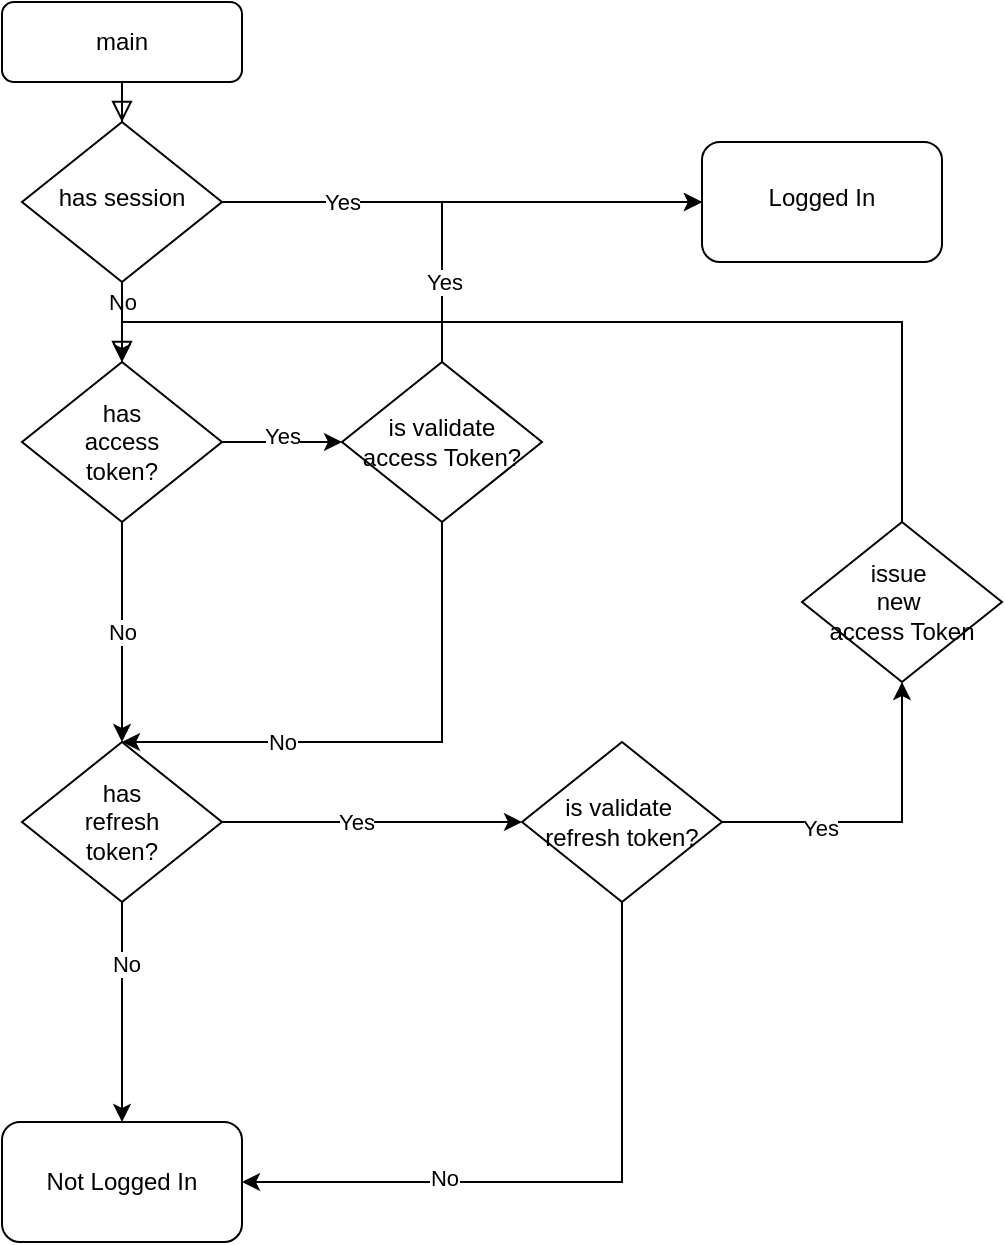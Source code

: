 <mxfile version="23.1.1" type="github">
  <diagram id="C5RBs43oDa-KdzZeNtuy" name="Page-1">
    <mxGraphModel dx="1386" dy="791" grid="1" gridSize="10" guides="1" tooltips="1" connect="1" arrows="1" fold="1" page="1" pageScale="1" pageWidth="827" pageHeight="1169" math="0" shadow="0">
      <root>
        <mxCell id="WIyWlLk6GJQsqaUBKTNV-0" />
        <mxCell id="WIyWlLk6GJQsqaUBKTNV-1" parent="WIyWlLk6GJQsqaUBKTNV-0" />
        <mxCell id="WIyWlLk6GJQsqaUBKTNV-2" value="" style="rounded=0;html=1;jettySize=auto;orthogonalLoop=1;fontSize=11;endArrow=block;endFill=0;endSize=8;strokeWidth=1;shadow=0;labelBackgroundColor=none;edgeStyle=orthogonalEdgeStyle;" parent="WIyWlLk6GJQsqaUBKTNV-1" source="WIyWlLk6GJQsqaUBKTNV-3" target="WIyWlLk6GJQsqaUBKTNV-6" edge="1">
          <mxGeometry relative="1" as="geometry" />
        </mxCell>
        <mxCell id="WIyWlLk6GJQsqaUBKTNV-3" value="main" style="rounded=1;whiteSpace=wrap;html=1;fontSize=12;glass=0;strokeWidth=1;shadow=0;" parent="WIyWlLk6GJQsqaUBKTNV-1" vertex="1">
          <mxGeometry x="30" y="20" width="120" height="40" as="geometry" />
        </mxCell>
        <mxCell id="WIyWlLk6GJQsqaUBKTNV-5" value="No" style="edgeStyle=orthogonalEdgeStyle;rounded=0;html=1;jettySize=auto;orthogonalLoop=1;fontSize=11;endArrow=block;endFill=0;endSize=8;strokeWidth=1;shadow=0;labelBackgroundColor=none;entryX=0.5;entryY=0;entryDx=0;entryDy=0;" parent="WIyWlLk6GJQsqaUBKTNV-1" source="WIyWlLk6GJQsqaUBKTNV-6" target="Mldh0WyEP9pd3BvX9lU2-0" edge="1">
          <mxGeometry x="-0.01" y="-10" relative="1" as="geometry">
            <mxPoint x="10" y="-10" as="offset" />
            <mxPoint x="200" y="150" as="targetPoint" />
          </mxGeometry>
        </mxCell>
        <mxCell id="Mldh0WyEP9pd3BvX9lU2-22" value="" style="edgeStyle=orthogonalEdgeStyle;rounded=0;orthogonalLoop=1;jettySize=auto;html=1;" edge="1" parent="WIyWlLk6GJQsqaUBKTNV-1" source="WIyWlLk6GJQsqaUBKTNV-6" target="Mldh0WyEP9pd3BvX9lU2-21">
          <mxGeometry relative="1" as="geometry" />
        </mxCell>
        <mxCell id="Mldh0WyEP9pd3BvX9lU2-23" value="Yes" style="edgeLabel;html=1;align=center;verticalAlign=middle;resizable=0;points=[];" vertex="1" connectable="0" parent="Mldh0WyEP9pd3BvX9lU2-22">
          <mxGeometry x="-0.292" y="4" relative="1" as="geometry">
            <mxPoint x="-25" y="4" as="offset" />
          </mxGeometry>
        </mxCell>
        <mxCell id="WIyWlLk6GJQsqaUBKTNV-6" value="has session" style="rhombus;whiteSpace=wrap;html=1;shadow=0;fontFamily=Helvetica;fontSize=12;align=center;strokeWidth=1;spacing=6;spacingTop=-4;" parent="WIyWlLk6GJQsqaUBKTNV-1" vertex="1">
          <mxGeometry x="40" y="80" width="100" height="80" as="geometry" />
        </mxCell>
        <mxCell id="Mldh0WyEP9pd3BvX9lU2-4" value="" style="edgeStyle=orthogonalEdgeStyle;rounded=0;orthogonalLoop=1;jettySize=auto;html=1;" edge="1" parent="WIyWlLk6GJQsqaUBKTNV-1" source="Mldh0WyEP9pd3BvX9lU2-0" target="Mldh0WyEP9pd3BvX9lU2-3">
          <mxGeometry relative="1" as="geometry">
            <Array as="points">
              <mxPoint x="90" y="390" />
              <mxPoint x="90" y="390" />
            </Array>
          </mxGeometry>
        </mxCell>
        <mxCell id="Mldh0WyEP9pd3BvX9lU2-6" value="No" style="edgeLabel;html=1;align=center;verticalAlign=middle;resizable=0;points=[];" vertex="1" connectable="0" parent="Mldh0WyEP9pd3BvX9lU2-4">
          <mxGeometry relative="1" as="geometry">
            <mxPoint as="offset" />
          </mxGeometry>
        </mxCell>
        <mxCell id="Mldh0WyEP9pd3BvX9lU2-30" value="" style="edgeStyle=orthogonalEdgeStyle;rounded=0;orthogonalLoop=1;jettySize=auto;html=1;" edge="1" parent="WIyWlLk6GJQsqaUBKTNV-1" source="Mldh0WyEP9pd3BvX9lU2-0" target="Mldh0WyEP9pd3BvX9lU2-29">
          <mxGeometry relative="1" as="geometry" />
        </mxCell>
        <mxCell id="Mldh0WyEP9pd3BvX9lU2-36" value="Yes" style="edgeLabel;html=1;align=center;verticalAlign=middle;resizable=0;points=[];" vertex="1" connectable="0" parent="Mldh0WyEP9pd3BvX9lU2-30">
          <mxGeometry y="3" relative="1" as="geometry">
            <mxPoint as="offset" />
          </mxGeometry>
        </mxCell>
        <mxCell id="Mldh0WyEP9pd3BvX9lU2-0" value="has &lt;br&gt;access&lt;br&gt;token?" style="rhombus;whiteSpace=wrap;html=1;" vertex="1" parent="WIyWlLk6GJQsqaUBKTNV-1">
          <mxGeometry x="40" y="200" width="100" height="80" as="geometry" />
        </mxCell>
        <mxCell id="Mldh0WyEP9pd3BvX9lU2-19" value="" style="edgeStyle=orthogonalEdgeStyle;rounded=0;orthogonalLoop=1;jettySize=auto;html=1;" edge="1" parent="WIyWlLk6GJQsqaUBKTNV-1" source="Mldh0WyEP9pd3BvX9lU2-3" target="Mldh0WyEP9pd3BvX9lU2-18">
          <mxGeometry relative="1" as="geometry" />
        </mxCell>
        <mxCell id="Mldh0WyEP9pd3BvX9lU2-20" value="No" style="edgeLabel;html=1;align=center;verticalAlign=middle;resizable=0;points=[];" vertex="1" connectable="0" parent="Mldh0WyEP9pd3BvX9lU2-19">
          <mxGeometry x="-0.45" y="2" relative="1" as="geometry">
            <mxPoint as="offset" />
          </mxGeometry>
        </mxCell>
        <mxCell id="Mldh0WyEP9pd3BvX9lU2-39" value="" style="edgeStyle=orthogonalEdgeStyle;rounded=0;orthogonalLoop=1;jettySize=auto;html=1;" edge="1" parent="WIyWlLk6GJQsqaUBKTNV-1" source="Mldh0WyEP9pd3BvX9lU2-3" target="Mldh0WyEP9pd3BvX9lU2-38">
          <mxGeometry relative="1" as="geometry" />
        </mxCell>
        <mxCell id="Mldh0WyEP9pd3BvX9lU2-40" value="Yes" style="edgeLabel;html=1;align=center;verticalAlign=middle;resizable=0;points=[];" vertex="1" connectable="0" parent="Mldh0WyEP9pd3BvX9lU2-39">
          <mxGeometry x="-0.116" relative="1" as="geometry">
            <mxPoint as="offset" />
          </mxGeometry>
        </mxCell>
        <mxCell id="Mldh0WyEP9pd3BvX9lU2-3" value="has &lt;br&gt;refresh&lt;br&gt;token?" style="rhombus;whiteSpace=wrap;html=1;" vertex="1" parent="WIyWlLk6GJQsqaUBKTNV-1">
          <mxGeometry x="40" y="390" width="100" height="80" as="geometry" />
        </mxCell>
        <mxCell id="Mldh0WyEP9pd3BvX9lU2-18" value="Not Logged In" style="rounded=1;whiteSpace=wrap;html=1;" vertex="1" parent="WIyWlLk6GJQsqaUBKTNV-1">
          <mxGeometry x="30" y="580" width="120" height="60" as="geometry" />
        </mxCell>
        <mxCell id="Mldh0WyEP9pd3BvX9lU2-21" value="Logged In" style="rounded=1;whiteSpace=wrap;html=1;shadow=0;strokeWidth=1;spacing=6;spacingTop=-4;" vertex="1" parent="WIyWlLk6GJQsqaUBKTNV-1">
          <mxGeometry x="380" y="90" width="120" height="60" as="geometry" />
        </mxCell>
        <mxCell id="Mldh0WyEP9pd3BvX9lU2-31" style="edgeStyle=orthogonalEdgeStyle;rounded=0;orthogonalLoop=1;jettySize=auto;html=1;entryX=0.5;entryY=0;entryDx=0;entryDy=0;" edge="1" parent="WIyWlLk6GJQsqaUBKTNV-1" source="Mldh0WyEP9pd3BvX9lU2-29" target="Mldh0WyEP9pd3BvX9lU2-3">
          <mxGeometry relative="1" as="geometry">
            <mxPoint x="90" y="310" as="targetPoint" />
            <Array as="points">
              <mxPoint x="250" y="390" />
            </Array>
          </mxGeometry>
        </mxCell>
        <mxCell id="Mldh0WyEP9pd3BvX9lU2-32" value="No" style="edgeLabel;html=1;align=center;verticalAlign=middle;resizable=0;points=[];" vertex="1" connectable="0" parent="Mldh0WyEP9pd3BvX9lU2-31">
          <mxGeometry x="-0.157" relative="1" as="geometry">
            <mxPoint x="-76" as="offset" />
          </mxGeometry>
        </mxCell>
        <mxCell id="Mldh0WyEP9pd3BvX9lU2-33" style="edgeStyle=orthogonalEdgeStyle;rounded=0;orthogonalLoop=1;jettySize=auto;html=1;entryX=0;entryY=0.5;entryDx=0;entryDy=0;" edge="1" parent="WIyWlLk6GJQsqaUBKTNV-1" source="Mldh0WyEP9pd3BvX9lU2-29" target="Mldh0WyEP9pd3BvX9lU2-21">
          <mxGeometry relative="1" as="geometry">
            <Array as="points">
              <mxPoint x="250" y="120" />
            </Array>
          </mxGeometry>
        </mxCell>
        <mxCell id="Mldh0WyEP9pd3BvX9lU2-35" value="Yes" style="edgeLabel;html=1;align=center;verticalAlign=middle;resizable=0;points=[];" vertex="1" connectable="0" parent="Mldh0WyEP9pd3BvX9lU2-33">
          <mxGeometry x="0.05" y="2" relative="1" as="geometry">
            <mxPoint x="-30" y="42" as="offset" />
          </mxGeometry>
        </mxCell>
        <mxCell id="Mldh0WyEP9pd3BvX9lU2-29" value="is validate &lt;br&gt;access Token?" style="rhombus;whiteSpace=wrap;html=1;" vertex="1" parent="WIyWlLk6GJQsqaUBKTNV-1">
          <mxGeometry x="200" y="200" width="100" height="80" as="geometry" />
        </mxCell>
        <mxCell id="Mldh0WyEP9pd3BvX9lU2-41" style="edgeStyle=orthogonalEdgeStyle;rounded=0;orthogonalLoop=1;jettySize=auto;html=1;entryX=1;entryY=0.5;entryDx=0;entryDy=0;exitX=0.5;exitY=1;exitDx=0;exitDy=0;" edge="1" parent="WIyWlLk6GJQsqaUBKTNV-1" source="Mldh0WyEP9pd3BvX9lU2-38" target="Mldh0WyEP9pd3BvX9lU2-18">
          <mxGeometry relative="1" as="geometry">
            <mxPoint x="350" y="490" as="sourcePoint" />
            <Array as="points">
              <mxPoint x="340" y="610" />
            </Array>
          </mxGeometry>
        </mxCell>
        <mxCell id="Mldh0WyEP9pd3BvX9lU2-42" value="No" style="edgeLabel;html=1;align=center;verticalAlign=middle;resizable=0;points=[];" vertex="1" connectable="0" parent="Mldh0WyEP9pd3BvX9lU2-41">
          <mxGeometry x="0.388" y="-2" relative="1" as="geometry">
            <mxPoint as="offset" />
          </mxGeometry>
        </mxCell>
        <mxCell id="Mldh0WyEP9pd3BvX9lU2-44" value="" style="edgeStyle=orthogonalEdgeStyle;rounded=0;orthogonalLoop=1;jettySize=auto;html=1;" edge="1" parent="WIyWlLk6GJQsqaUBKTNV-1" source="Mldh0WyEP9pd3BvX9lU2-38" target="Mldh0WyEP9pd3BvX9lU2-43">
          <mxGeometry relative="1" as="geometry" />
        </mxCell>
        <mxCell id="Mldh0WyEP9pd3BvX9lU2-47" value="Yes" style="edgeLabel;html=1;align=center;verticalAlign=middle;resizable=0;points=[];" vertex="1" connectable="0" parent="Mldh0WyEP9pd3BvX9lU2-44">
          <mxGeometry x="-0.388" y="-3" relative="1" as="geometry">
            <mxPoint as="offset" />
          </mxGeometry>
        </mxCell>
        <mxCell id="Mldh0WyEP9pd3BvX9lU2-38" value="is validate&amp;nbsp;&lt;br&gt;refresh token?" style="rhombus;whiteSpace=wrap;html=1;" vertex="1" parent="WIyWlLk6GJQsqaUBKTNV-1">
          <mxGeometry x="290" y="390" width="100" height="80" as="geometry" />
        </mxCell>
        <mxCell id="Mldh0WyEP9pd3BvX9lU2-46" style="edgeStyle=orthogonalEdgeStyle;rounded=0;orthogonalLoop=1;jettySize=auto;html=1;entryX=0.5;entryY=0;entryDx=0;entryDy=0;" edge="1" parent="WIyWlLk6GJQsqaUBKTNV-1" source="Mldh0WyEP9pd3BvX9lU2-43" target="Mldh0WyEP9pd3BvX9lU2-0">
          <mxGeometry relative="1" as="geometry">
            <Array as="points">
              <mxPoint x="480" y="180" />
              <mxPoint x="90" y="180" />
            </Array>
          </mxGeometry>
        </mxCell>
        <mxCell id="Mldh0WyEP9pd3BvX9lU2-43" value="issue&amp;nbsp;&lt;br&gt;new&amp;nbsp;&lt;br&gt;access Token" style="rhombus;whiteSpace=wrap;html=1;" vertex="1" parent="WIyWlLk6GJQsqaUBKTNV-1">
          <mxGeometry x="430" y="280" width="100" height="80" as="geometry" />
        </mxCell>
      </root>
    </mxGraphModel>
  </diagram>
</mxfile>

